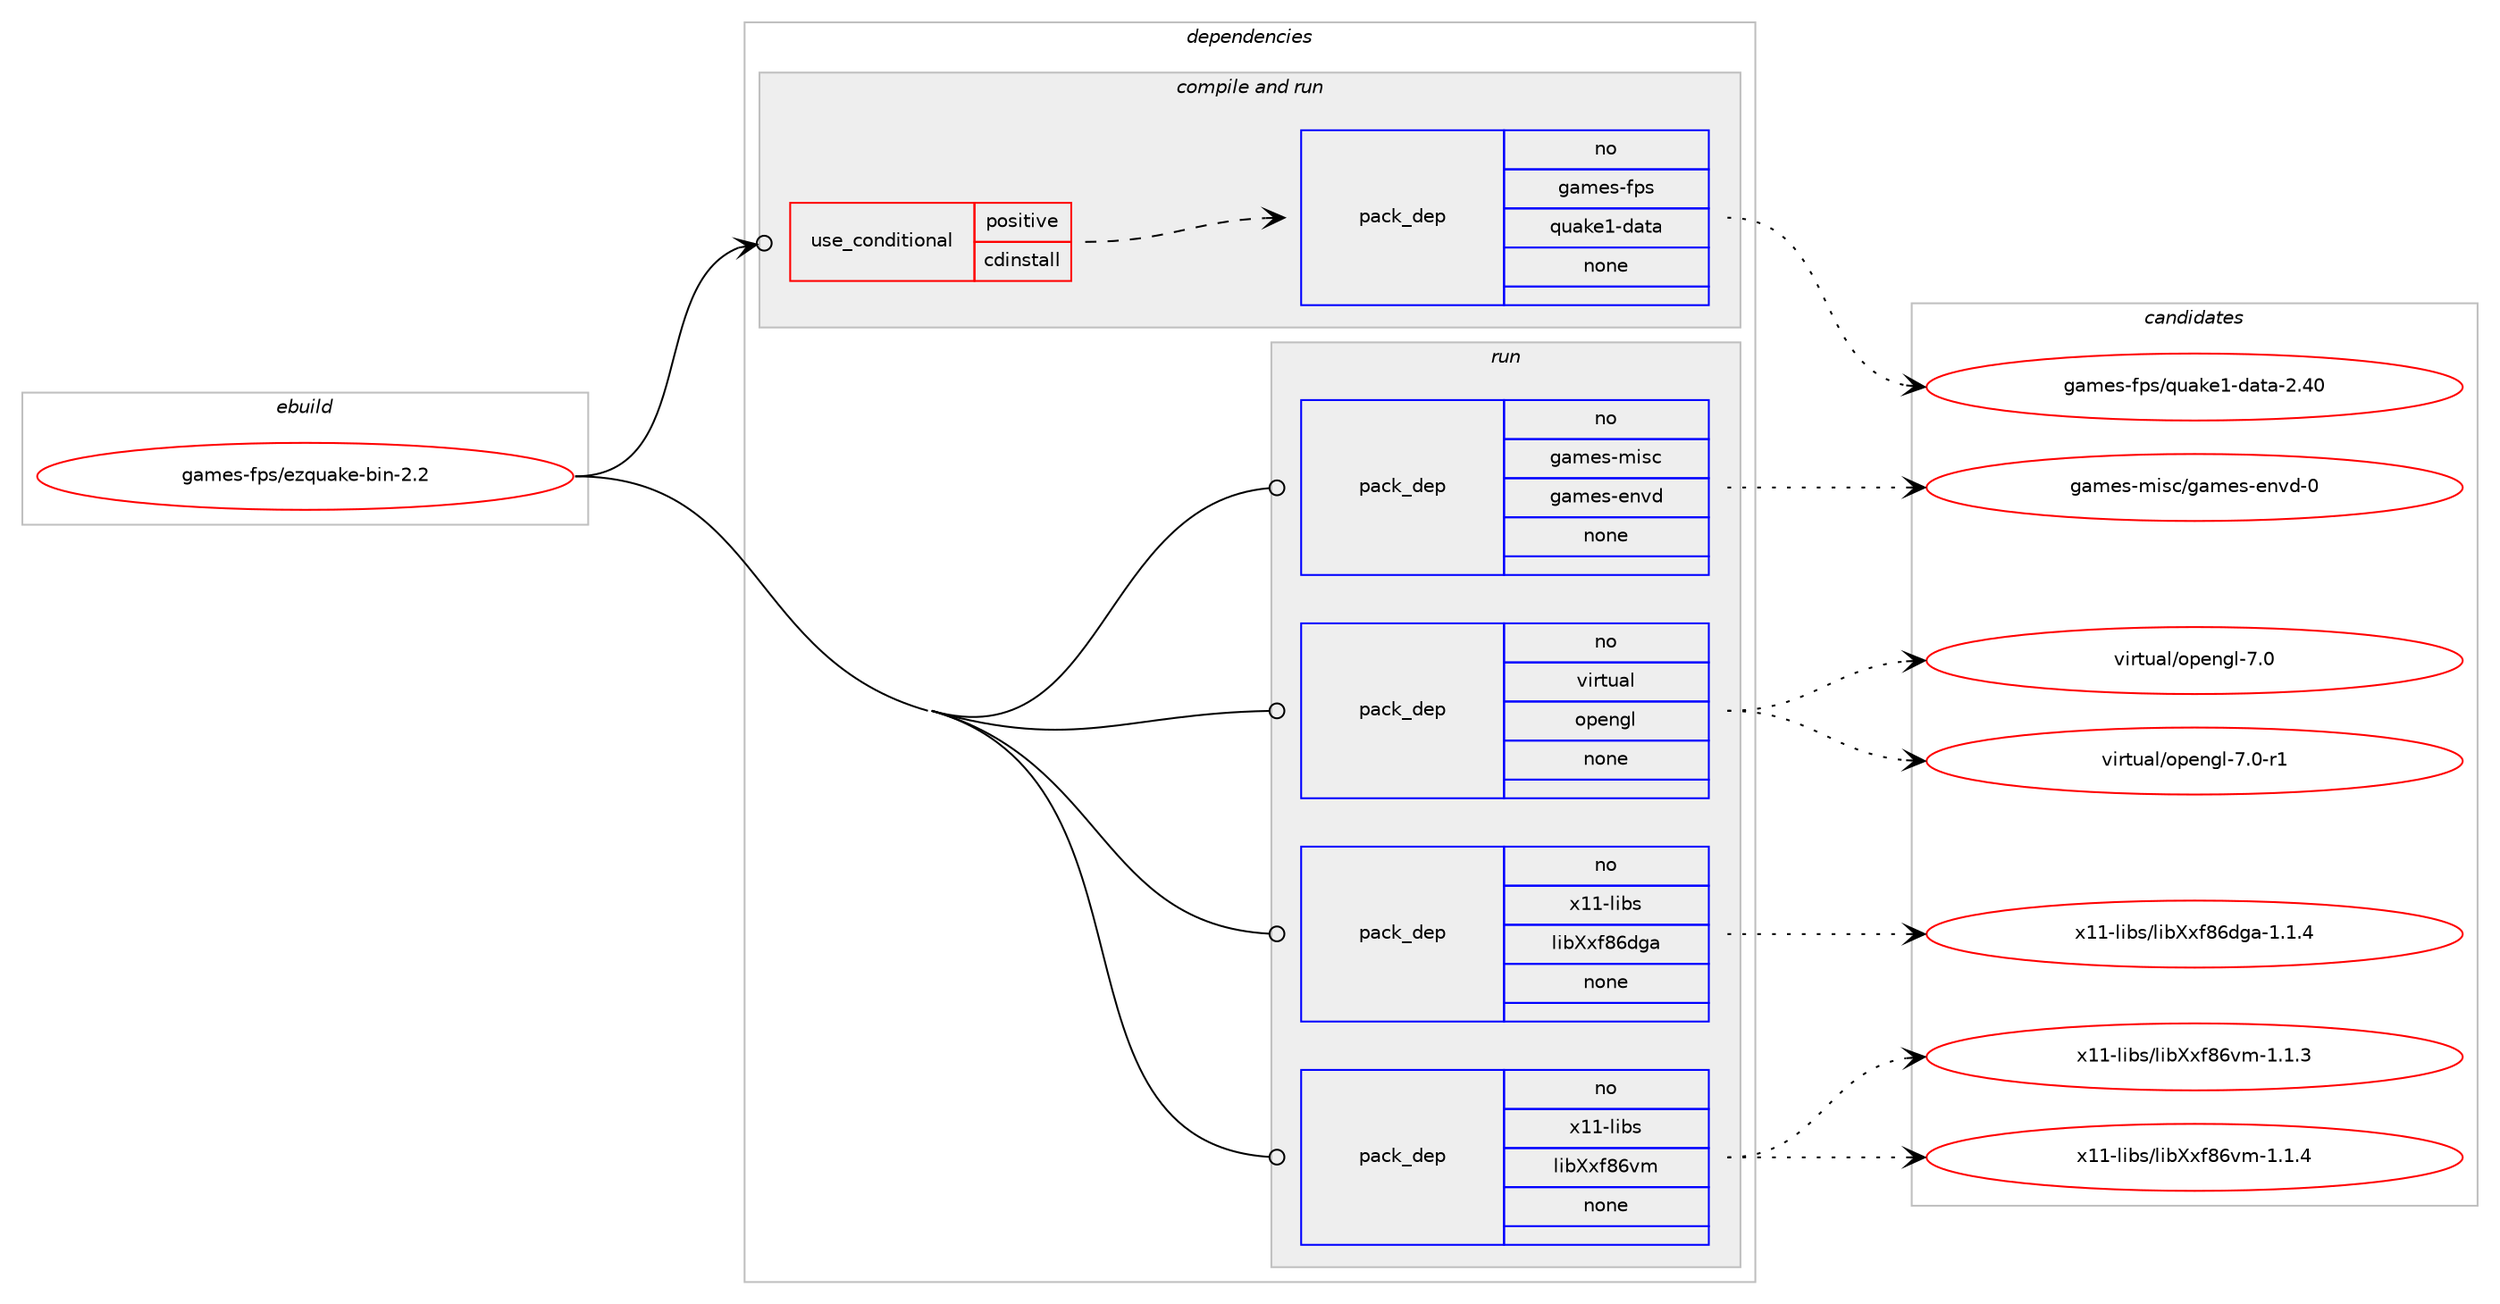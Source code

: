 digraph prolog {

# *************
# Graph options
# *************

newrank=true;
concentrate=true;
compound=true;
graph [rankdir=LR,fontname=Helvetica,fontsize=10,ranksep=1.5];#, ranksep=2.5, nodesep=0.2];
edge  [arrowhead=vee];
node  [fontname=Helvetica,fontsize=10];

# **********
# The ebuild
# **********

subgraph cluster_leftcol {
color=gray;
rank=same;
label=<<i>ebuild</i>>;
id [label="games-fps/ezquake-bin-2.2", color=red, width=4, href="../games-fps/ezquake-bin-2.2.svg"];
}

# ****************
# The dependencies
# ****************

subgraph cluster_midcol {
color=gray;
label=<<i>dependencies</i>>;
subgraph cluster_compile {
fillcolor="#eeeeee";
style=filled;
label=<<i>compile</i>>;
}
subgraph cluster_compileandrun {
fillcolor="#eeeeee";
style=filled;
label=<<i>compile and run</i>>;
subgraph cond80380 {
dependency298517 [label=<<TABLE BORDER="0" CELLBORDER="1" CELLSPACING="0" CELLPADDING="4"><TR><TD ROWSPAN="3" CELLPADDING="10">use_conditional</TD></TR><TR><TD>positive</TD></TR><TR><TD>cdinstall</TD></TR></TABLE>>, shape=none, color=red];
subgraph pack213618 {
dependency298518 [label=<<TABLE BORDER="0" CELLBORDER="1" CELLSPACING="0" CELLPADDING="4" WIDTH="220"><TR><TD ROWSPAN="6" CELLPADDING="30">pack_dep</TD></TR><TR><TD WIDTH="110">no</TD></TR><TR><TD>games-fps</TD></TR><TR><TD>quake1-data</TD></TR><TR><TD>none</TD></TR><TR><TD></TD></TR></TABLE>>, shape=none, color=blue];
}
dependency298517:e -> dependency298518:w [weight=20,style="dashed",arrowhead="vee"];
}
id:e -> dependency298517:w [weight=20,style="solid",arrowhead="odotvee"];
}
subgraph cluster_run {
fillcolor="#eeeeee";
style=filled;
label=<<i>run</i>>;
subgraph pack213619 {
dependency298519 [label=<<TABLE BORDER="0" CELLBORDER="1" CELLSPACING="0" CELLPADDING="4" WIDTH="220"><TR><TD ROWSPAN="6" CELLPADDING="30">pack_dep</TD></TR><TR><TD WIDTH="110">no</TD></TR><TR><TD>games-misc</TD></TR><TR><TD>games-envd</TD></TR><TR><TD>none</TD></TR><TR><TD></TD></TR></TABLE>>, shape=none, color=blue];
}
id:e -> dependency298519:w [weight=20,style="solid",arrowhead="odot"];
subgraph pack213620 {
dependency298520 [label=<<TABLE BORDER="0" CELLBORDER="1" CELLSPACING="0" CELLPADDING="4" WIDTH="220"><TR><TD ROWSPAN="6" CELLPADDING="30">pack_dep</TD></TR><TR><TD WIDTH="110">no</TD></TR><TR><TD>virtual</TD></TR><TR><TD>opengl</TD></TR><TR><TD>none</TD></TR><TR><TD></TD></TR></TABLE>>, shape=none, color=blue];
}
id:e -> dependency298520:w [weight=20,style="solid",arrowhead="odot"];
subgraph pack213621 {
dependency298521 [label=<<TABLE BORDER="0" CELLBORDER="1" CELLSPACING="0" CELLPADDING="4" WIDTH="220"><TR><TD ROWSPAN="6" CELLPADDING="30">pack_dep</TD></TR><TR><TD WIDTH="110">no</TD></TR><TR><TD>x11-libs</TD></TR><TR><TD>libXxf86dga</TD></TR><TR><TD>none</TD></TR><TR><TD></TD></TR></TABLE>>, shape=none, color=blue];
}
id:e -> dependency298521:w [weight=20,style="solid",arrowhead="odot"];
subgraph pack213622 {
dependency298522 [label=<<TABLE BORDER="0" CELLBORDER="1" CELLSPACING="0" CELLPADDING="4" WIDTH="220"><TR><TD ROWSPAN="6" CELLPADDING="30">pack_dep</TD></TR><TR><TD WIDTH="110">no</TD></TR><TR><TD>x11-libs</TD></TR><TR><TD>libXxf86vm</TD></TR><TR><TD>none</TD></TR><TR><TD></TD></TR></TABLE>>, shape=none, color=blue];
}
id:e -> dependency298522:w [weight=20,style="solid",arrowhead="odot"];
}
}

# **************
# The candidates
# **************

subgraph cluster_choices {
rank=same;
color=gray;
label=<<i>candidates</i>>;

subgraph choice213618 {
color=black;
nodesep=1;
choice10397109101115451021121154711311797107101494510097116974550465248 [label="games-fps/quake1-data-2.40", color=red, width=4,href="../games-fps/quake1-data-2.40.svg"];
dependency298518:e -> choice10397109101115451021121154711311797107101494510097116974550465248:w [style=dotted,weight="100"];
}
subgraph choice213619 {
color=black;
nodesep=1;
choice1039710910111545109105115994710397109101115451011101181004548 [label="games-misc/games-envd-0", color=red, width=4,href="../games-misc/games-envd-0.svg"];
dependency298519:e -> choice1039710910111545109105115994710397109101115451011101181004548:w [style=dotted,weight="100"];
}
subgraph choice213620 {
color=black;
nodesep=1;
choice118105114116117971084711111210111010310845554648 [label="virtual/opengl-7.0", color=red, width=4,href="../virtual/opengl-7.0.svg"];
choice1181051141161179710847111112101110103108455546484511449 [label="virtual/opengl-7.0-r1", color=red, width=4,href="../virtual/opengl-7.0-r1.svg"];
dependency298520:e -> choice118105114116117971084711111210111010310845554648:w [style=dotted,weight="100"];
dependency298520:e -> choice1181051141161179710847111112101110103108455546484511449:w [style=dotted,weight="100"];
}
subgraph choice213621 {
color=black;
nodesep=1;
choice12049494510810598115471081059888120102565410010397454946494652 [label="x11-libs/libXxf86dga-1.1.4", color=red, width=4,href="../x11-libs/libXxf86dga-1.1.4.svg"];
dependency298521:e -> choice12049494510810598115471081059888120102565410010397454946494652:w [style=dotted,weight="100"];
}
subgraph choice213622 {
color=black;
nodesep=1;
choice120494945108105981154710810598881201025654118109454946494651 [label="x11-libs/libXxf86vm-1.1.3", color=red, width=4,href="../x11-libs/libXxf86vm-1.1.3.svg"];
choice120494945108105981154710810598881201025654118109454946494652 [label="x11-libs/libXxf86vm-1.1.4", color=red, width=4,href="../x11-libs/libXxf86vm-1.1.4.svg"];
dependency298522:e -> choice120494945108105981154710810598881201025654118109454946494651:w [style=dotted,weight="100"];
dependency298522:e -> choice120494945108105981154710810598881201025654118109454946494652:w [style=dotted,weight="100"];
}
}

}
